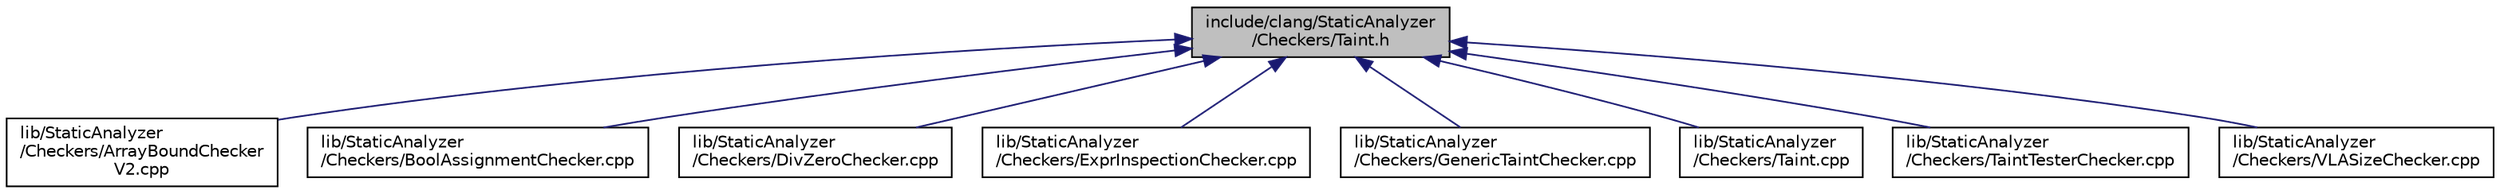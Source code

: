digraph "include/clang/StaticAnalyzer/Checkers/Taint.h"
{
 // LATEX_PDF_SIZE
  bgcolor="transparent";
  edge [fontname="Helvetica",fontsize="10",labelfontname="Helvetica",labelfontsize="10"];
  node [fontname="Helvetica",fontsize="10",shape=record];
  Node1 [label="include/clang/StaticAnalyzer\l/Checkers/Taint.h",height=0.2,width=0.4,color="black", fillcolor="grey75", style="filled", fontcolor="black",tooltip=" "];
  Node1 -> Node2 [dir="back",color="midnightblue",fontsize="10",style="solid",fontname="Helvetica"];
  Node2 [label="lib/StaticAnalyzer\l/Checkers/ArrayBoundChecker\lV2.cpp",height=0.2,width=0.4,color="black",URL="$ArrayBoundCheckerV2_8cpp.html",tooltip=" "];
  Node1 -> Node3 [dir="back",color="midnightblue",fontsize="10",style="solid",fontname="Helvetica"];
  Node3 [label="lib/StaticAnalyzer\l/Checkers/BoolAssignmentChecker.cpp",height=0.2,width=0.4,color="black",URL="$BoolAssignmentChecker_8cpp.html",tooltip=" "];
  Node1 -> Node4 [dir="back",color="midnightblue",fontsize="10",style="solid",fontname="Helvetica"];
  Node4 [label="lib/StaticAnalyzer\l/Checkers/DivZeroChecker.cpp",height=0.2,width=0.4,color="black",URL="$DivZeroChecker_8cpp.html",tooltip=" "];
  Node1 -> Node5 [dir="back",color="midnightblue",fontsize="10",style="solid",fontname="Helvetica"];
  Node5 [label="lib/StaticAnalyzer\l/Checkers/ExprInspectionChecker.cpp",height=0.2,width=0.4,color="black",URL="$ExprInspectionChecker_8cpp.html",tooltip=" "];
  Node1 -> Node6 [dir="back",color="midnightblue",fontsize="10",style="solid",fontname="Helvetica"];
  Node6 [label="lib/StaticAnalyzer\l/Checkers/GenericTaintChecker.cpp",height=0.2,width=0.4,color="black",URL="$GenericTaintChecker_8cpp.html",tooltip=" "];
  Node1 -> Node7 [dir="back",color="midnightblue",fontsize="10",style="solid",fontname="Helvetica"];
  Node7 [label="lib/StaticAnalyzer\l/Checkers/Taint.cpp",height=0.2,width=0.4,color="black",URL="$Taint_8cpp.html",tooltip=" "];
  Node1 -> Node8 [dir="back",color="midnightblue",fontsize="10",style="solid",fontname="Helvetica"];
  Node8 [label="lib/StaticAnalyzer\l/Checkers/TaintTesterChecker.cpp",height=0.2,width=0.4,color="black",URL="$TaintTesterChecker_8cpp.html",tooltip=" "];
  Node1 -> Node9 [dir="back",color="midnightblue",fontsize="10",style="solid",fontname="Helvetica"];
  Node9 [label="lib/StaticAnalyzer\l/Checkers/VLASizeChecker.cpp",height=0.2,width=0.4,color="black",URL="$VLASizeChecker_8cpp.html",tooltip=" "];
}
